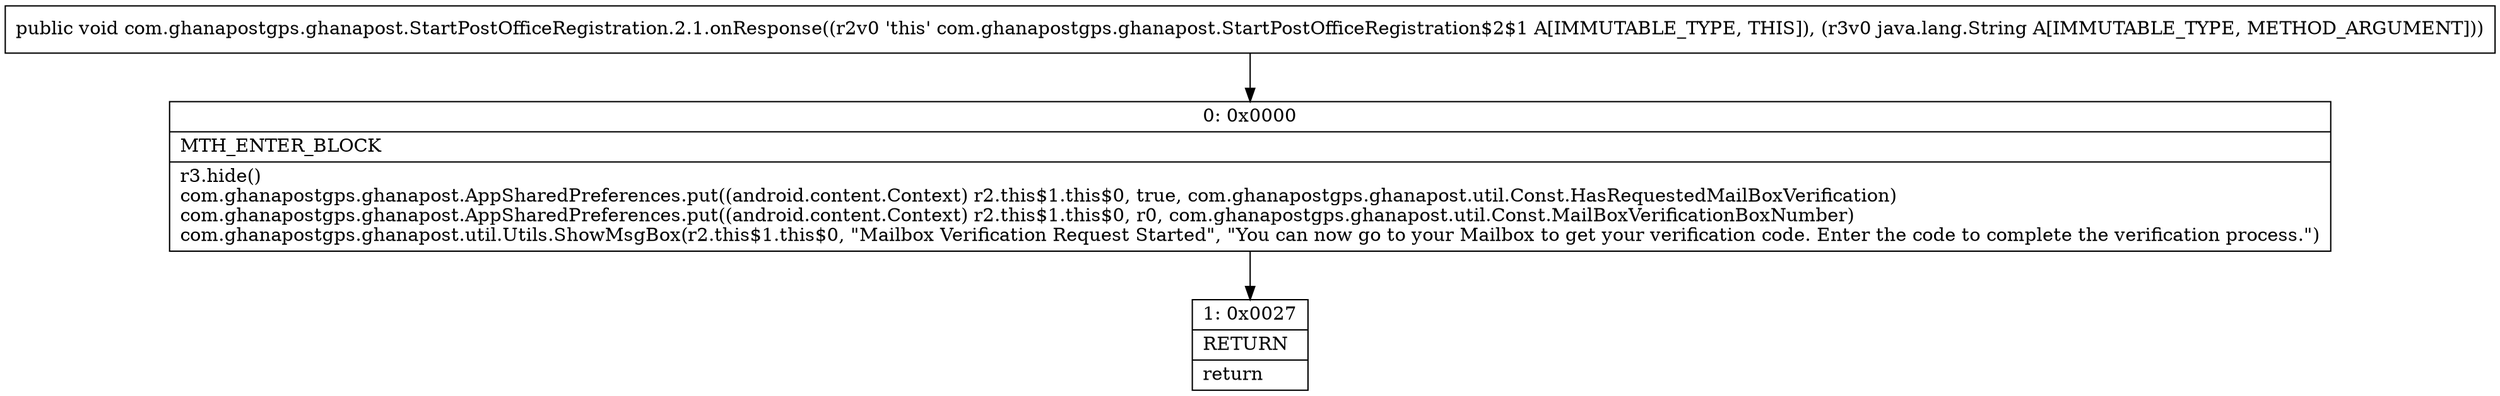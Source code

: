 digraph "CFG forcom.ghanapostgps.ghanapost.StartPostOfficeRegistration.2.1.onResponse(Ljava\/lang\/String;)V" {
Node_0 [shape=record,label="{0\:\ 0x0000|MTH_ENTER_BLOCK\l|r3.hide()\lcom.ghanapostgps.ghanapost.AppSharedPreferences.put((android.content.Context) r2.this$1.this$0, true, com.ghanapostgps.ghanapost.util.Const.HasRequestedMailBoxVerification)\lcom.ghanapostgps.ghanapost.AppSharedPreferences.put((android.content.Context) r2.this$1.this$0, r0, com.ghanapostgps.ghanapost.util.Const.MailBoxVerificationBoxNumber)\lcom.ghanapostgps.ghanapost.util.Utils.ShowMsgBox(r2.this$1.this$0, \"Mailbox Verification Request Started\", \"You can now go to your Mailbox to get your verification code. Enter the code to complete the verification process.\")\l}"];
Node_1 [shape=record,label="{1\:\ 0x0027|RETURN\l|return\l}"];
MethodNode[shape=record,label="{public void com.ghanapostgps.ghanapost.StartPostOfficeRegistration.2.1.onResponse((r2v0 'this' com.ghanapostgps.ghanapost.StartPostOfficeRegistration$2$1 A[IMMUTABLE_TYPE, THIS]), (r3v0 java.lang.String A[IMMUTABLE_TYPE, METHOD_ARGUMENT])) }"];
MethodNode -> Node_0;
Node_0 -> Node_1;
}

